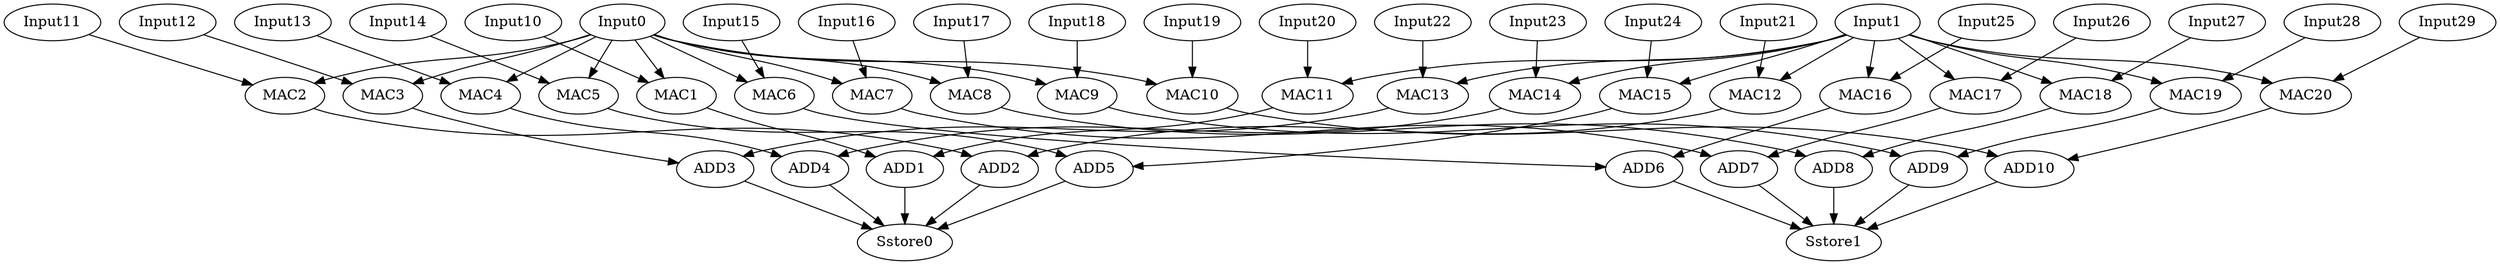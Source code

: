 Digraph G {
Input0[opcode=input, ref_name="A0", size=4096, offset="0, 0", pattern="2, 2048"];
Input1[opcode=input, ref_name="A1", size=4096, offset="0, 0", pattern="2, 2048"];
Input10[opcode=input, ref_name="B0", size=4096, offset="0, 0", pattern="2, 2048"];
Input11[opcode=input, ref_name="B1", size=4096, offset="0, 0", pattern="2, 2048"];
Input12[opcode=input, ref_name="B2", size=4096, offset="0, 0", pattern="2, 2048"];
Input13[opcode=input, ref_name="B3", size=4096, offset="0, 0", pattern="2, 2048"];
Input14[opcode=input, ref_name="B4", size=4096, offset="0, 0", pattern="2, 2048"];
Input15[opcode=input, ref_name="B5", size=4096, offset="0, 0", pattern="2, 2048"];
Input16[opcode=input, ref_name="B6", size=4096, offset="0, 0", pattern="2, 2048"];
Input17[opcode=input, ref_name="B7", size=4096, offset="0, 0", pattern="2, 2048"];
Input18[opcode=input, ref_name="B8", size=4096, offset="0, 0", pattern="2, 2048"];
Input19[opcode=input, ref_name="B9", size=4096, offset="0, 0", pattern="2, 2048"];
Input20[opcode=input, ref_name="C0", size=4096, offset="0, 0", pattern="2, 2048"];
Input21[opcode=input, ref_name="C1", size=4096, offset="0, 0", pattern="2, 2048"];
Input22[opcode=input, ref_name="C2", size=4096, offset="0, 0", pattern="2, 2048"];
Input23[opcode=input, ref_name="C3", size=4096, offset="0, 0", pattern="2, 2048"];
Input24[opcode=input, ref_name="C4", size=4096, offset="0, 0", pattern="2, 2048"];
Input25[opcode=input, ref_name="C5", size=4096, offset="0, 0", pattern="2, 2048"];
Input26[opcode=input, ref_name="C6", size=4096, offset="0, 0", pattern="2, 2048"];
Input27[opcode=input, ref_name="C7", size=4096, offset="0, 0", pattern="2, 2048"];
Input28[opcode=input, ref_name="C8", size=4096, offset="0, 0", pattern="2, 2048"];
Input29[opcode=input, ref_name="C9", size=4096, offset="0, 0", pattern="2, 2048"];
Sstore0[opcode=sstore, ref_name="D0", size=10, offset="0, 0", pattern="2, 5", serial="0, 2048, 5, 0"];
Sstore1[opcode=sstore, ref_name="D1", size=10, offset="0, 0", pattern="2, 5", serial="0, 2048, 5, 0"];
ADD10[opcode=add];
ADD1[opcode=add];
ADD2[opcode=add];
ADD3[opcode=add];
ADD4[opcode=add];
ADD5[opcode=add];
ADD6[opcode=add];
ADD7[opcode=add];
ADD8[opcode=add];
ADD9[opcode=add];
MAC1[opcode=mac, acc_params="0, 2048, 1, 1", acc_first=1];
MAC2[opcode=mac, acc_params="0, 2048, 1, 1", acc_first=1];
MAC3[opcode=mac, acc_params="0, 2048, 1, 1", acc_first=1];
MAC4[opcode=mac, acc_params="0, 2048, 1, 1", acc_first=1];
MAC5[opcode=mac, acc_params="0, 2048, 1, 1", acc_first=1];
MAC6[opcode=mac, acc_params="0, 2048, 1, 1", acc_first=1];
MAC7[opcode=mac, acc_params="0, 2048, 1, 1", acc_first=1];
MAC8[opcode=mac, acc_params="0, 2048, 1, 1", acc_first=1];
MAC9[opcode=mac, acc_params="0, 2048, 1, 1", acc_first=1];
MAC10[opcode=mac, acc_params="0, 2048, 1, 1", acc_first=1];
MAC11[opcode=mac, acc_params="0, 2048, 1, 1", acc_first=1];
MAC12[opcode=mac, acc_params="0, 2048, 1, 1", acc_first=1];
MAC13[opcode=mac, acc_params="0, 2048, 1, 1", acc_first=1];
MAC14[opcode=mac, acc_params="0, 2048, 1, 1", acc_first=1];
MAC15[opcode=mac, acc_params="0, 2048, 1, 1", acc_first=1];
MAC16[opcode=mac, acc_params="0, 2048, 1, 1", acc_first=1];
MAC17[opcode=mac, acc_params="0, 2048, 1, 1", acc_first=1];
MAC18[opcode=mac, acc_params="0, 2048, 1, 1", acc_first=1];
MAC19[opcode=mac, acc_params="0, 2048, 1, 1", acc_first=1];
MAC20[opcode=mac, acc_params="0, 2048, 1, 1", acc_first=1];
Input10->MAC1[operand=0];
Input11->MAC2[operand=0];
Input12->MAC3[operand=0];
Input13->MAC4[operand=0];
Input14->MAC5[operand=0];
Input15->MAC6[operand=0];
Input16->MAC7[operand=0];
Input17->MAC8[operand=0];
Input18->MAC9[operand=0];
Input19->MAC10[operand=0];
Input20->MAC11[operand=0];
Input21->MAC12[operand=0];
Input22->MAC13[operand=0];
Input23->MAC14[operand=0];
Input24->MAC15[operand=0];
Input25->MAC16[operand=0];
Input26->MAC17[operand=0];
Input27->MAC18[operand=0];
Input28->MAC19[operand=0];
Input29->MAC20[operand=0];
Input0->MAC1[operand=1];
Input0->MAC2[operand=1];
Input0->MAC3[operand=1];
Input0->MAC4[operand=1];
Input0->MAC5[operand=1];
Input0->MAC6[operand=1];
Input0->MAC7[operand=1];
Input0->MAC8[operand=1];
Input0->MAC9[operand=1];
Input0->MAC10[operand=1];
Input1->MAC11[operand=1];
Input1->MAC12[operand=1];
Input1->MAC13[operand=1];
Input1->MAC14[operand=1];
Input1->MAC15[operand=1];
Input1->MAC16[operand=1];
Input1->MAC17[operand=1];
Input1->MAC18[operand=1];
Input1->MAC19[operand=1];
Input1->MAC20[operand=1];
MAC1->ADD1[operand=0];
MAC11->ADD1[operand=1];
MAC2->ADD2[operand=0];
MAC12->ADD2[operand=1];
MAC3->ADD3[operand=0];
MAC13->ADD3[operand=1];
MAC4->ADD4[operand=0];
MAC14->ADD4[operand=1];
MAC5->ADD5[operand=0];
MAC15->ADD5[operand=1];
MAC6->ADD6[operand=0];
MAC16->ADD6[operand=1];
MAC7->ADD7[operand=0];
MAC17->ADD7[operand=1];
MAC8->ADD8[operand=0];
MAC18->ADD8[operand=1];
MAC9->ADD9[operand=0];
MAC19->ADD9[operand=1];
MAC10->ADD10[operand=0];
MAC20->ADD10[operand=1];
ADD1->Sstore0[operand=0];
ADD2->Sstore0[operand=1];
ADD3->Sstore0[operand=2];
ADD4->Sstore0[operand=3];
ADD5->Sstore0[operand=4];
ADD6->Sstore1[operand=0];
ADD7->Sstore1[operand=1];
ADD8->Sstore1[operand=2];
ADD9->Sstore1[operand=3];
ADD10->Sstore1[operand=4];
}
